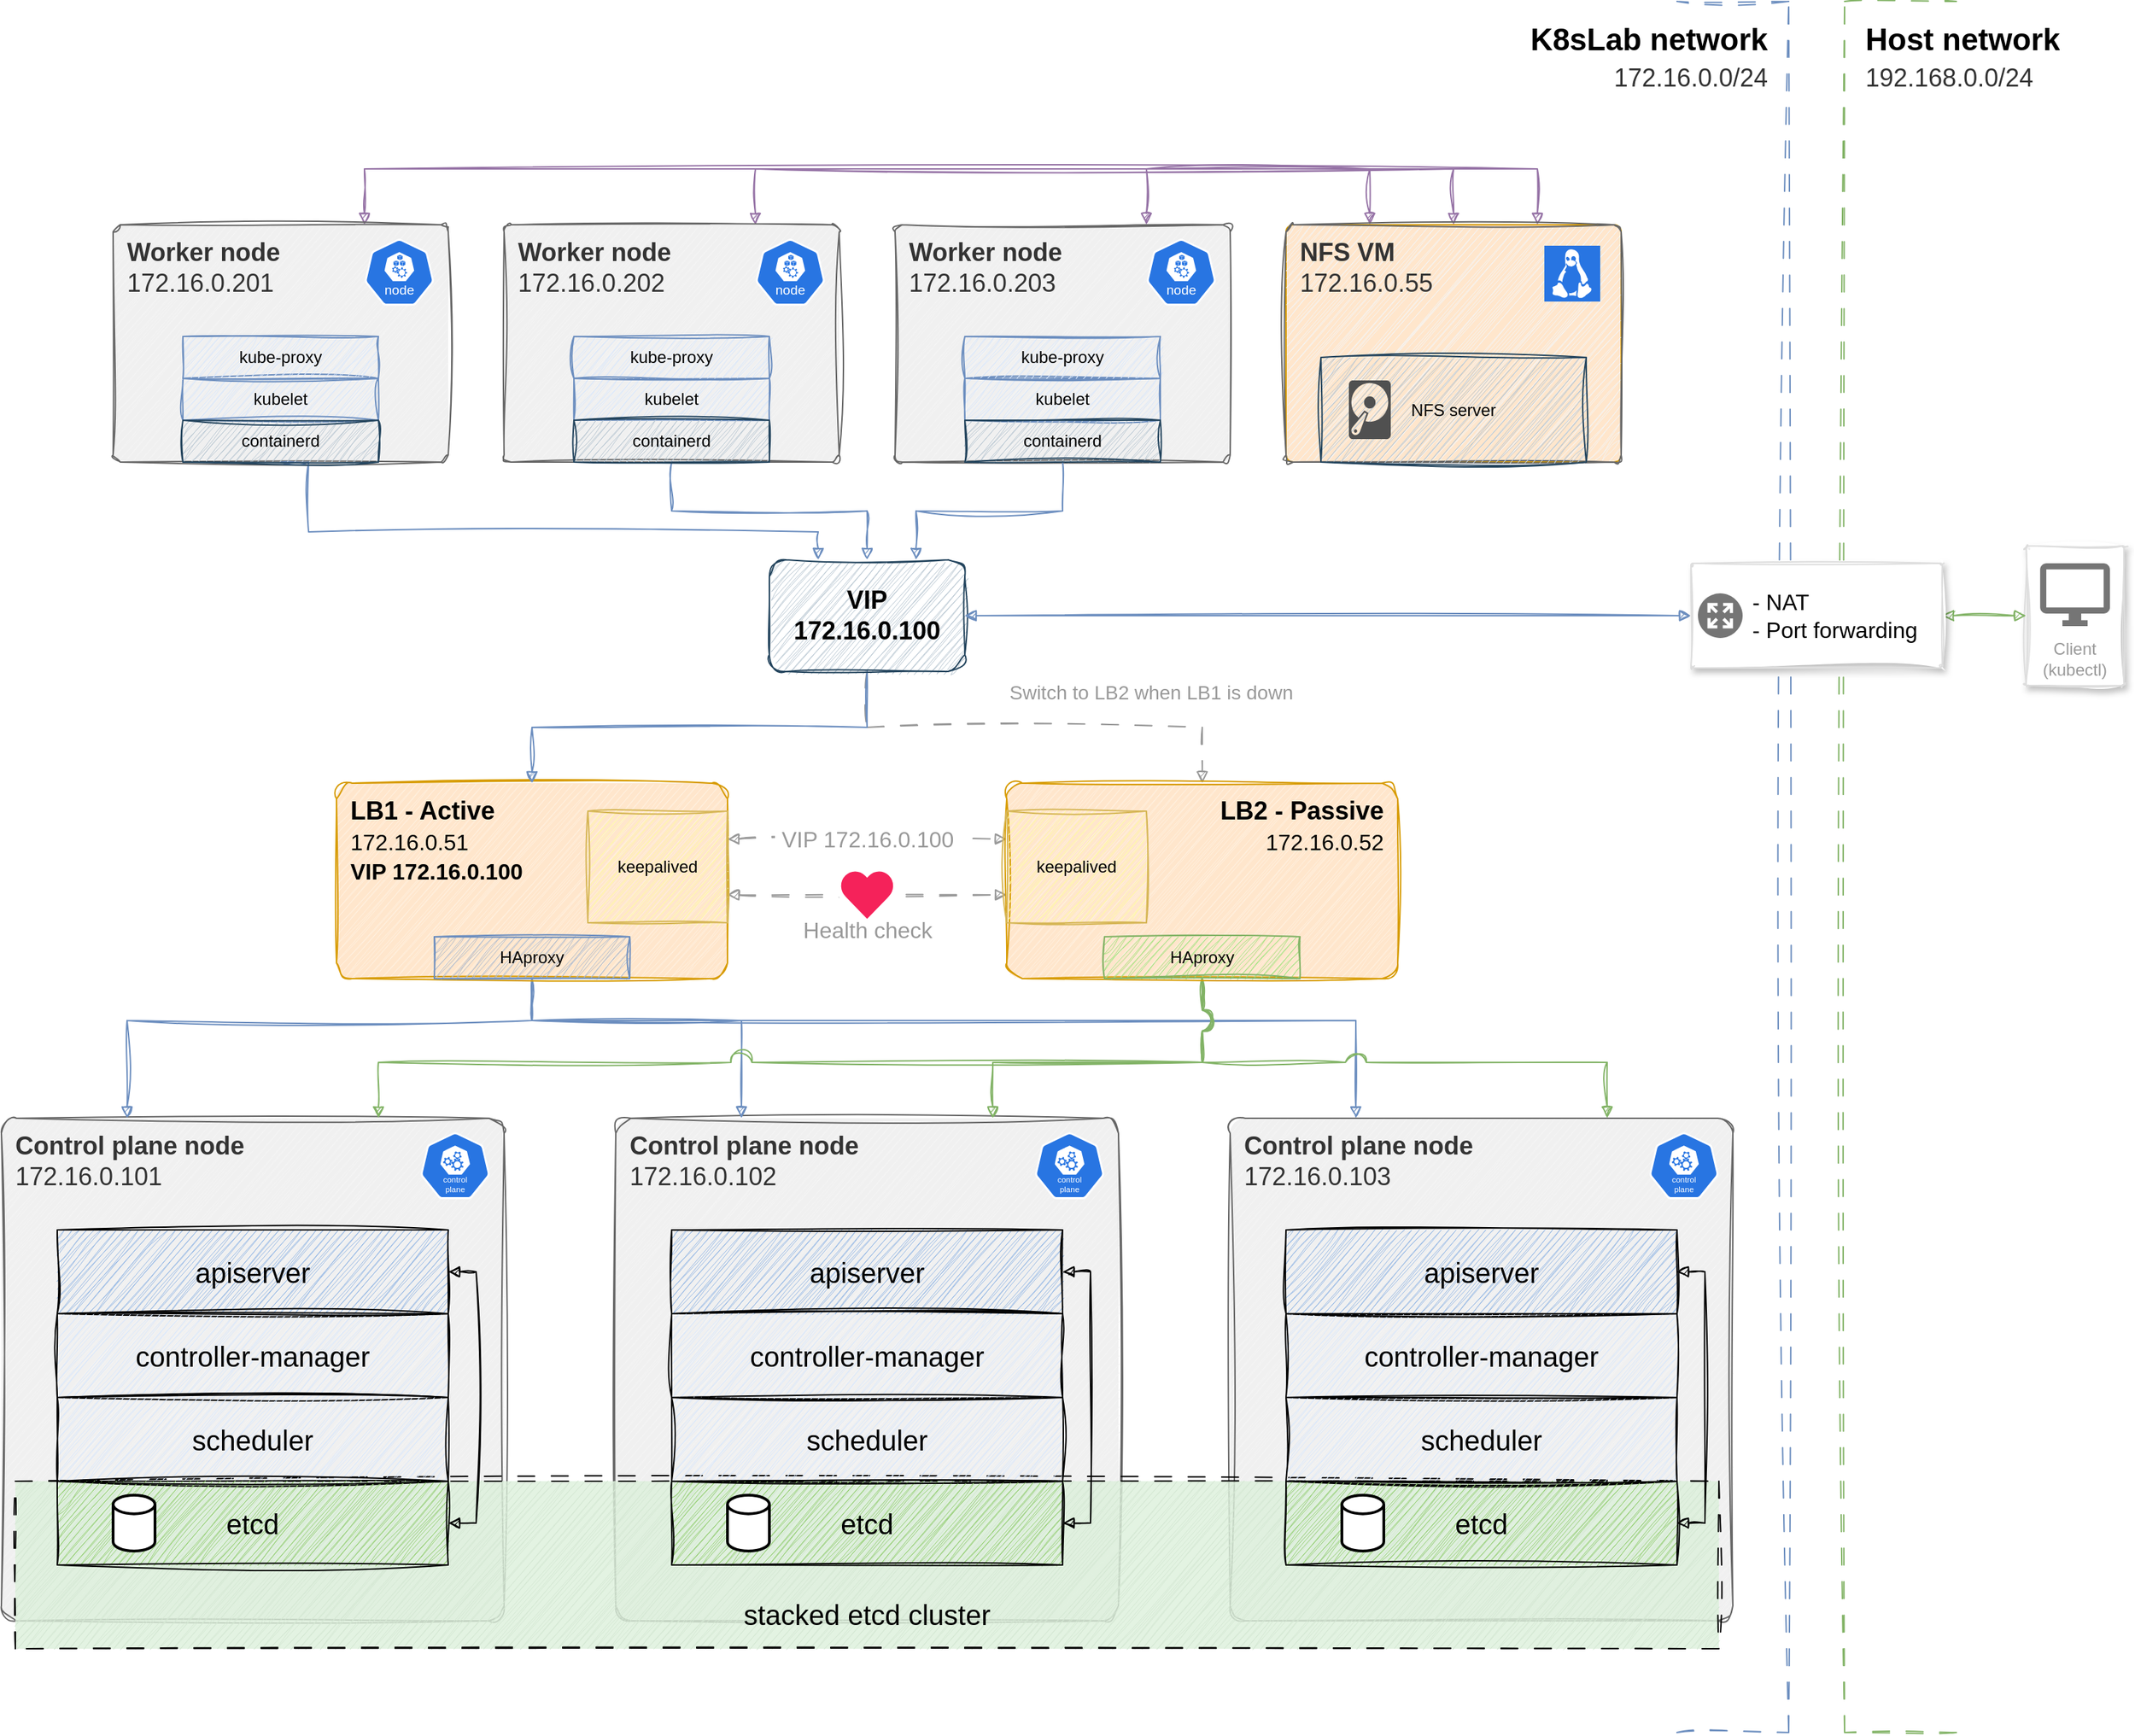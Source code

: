 <mxfile version="23.0.2" type="device">
  <diagram name="Page-1" id="zR7LsNewzfryzFqCTl4k">
    <mxGraphModel dx="3191" dy="2942" grid="1" gridSize="10" guides="1" tooltips="1" connect="1" arrows="1" fold="1" page="1" pageScale="1" pageWidth="850" pageHeight="1100" math="0" shadow="0">
      <root>
        <mxCell id="0" />
        <mxCell id="1" style="locked=1;" parent="0" />
        <mxCell id="vf9TmU0PU9OOiWveSIoE-2" value="" style="rounded=1;whiteSpace=wrap;html=1;fillColor=#F0F0F0;fontColor=#333333;strokeColor=none;align=left;verticalAlign=top;fontStyle=1;fontSize=18;spacingTop=5;spacing=0;spacingLeft=10;arcSize=3;" parent="1" vertex="1">
          <mxGeometry x="160.01" y="-400" width="240" height="170" as="geometry" />
        </mxCell>
        <mxCell id="GzmpIsJMWXtsvFWi_bjF-13" value="" style="rounded=1;whiteSpace=wrap;html=1;fillColor=#F0F0F0;fontColor=#333333;strokeColor=none;align=left;verticalAlign=top;fontStyle=1;fontSize=18;spacingTop=5;spacing=0;spacingLeft=10;arcSize=3;" parent="1" vertex="1">
          <mxGeometry x="520" y="240" width="360" height="360" as="geometry" />
        </mxCell>
        <mxCell id="GzmpIsJMWXtsvFWi_bjF-1" value="" style="rounded=1;whiteSpace=wrap;html=1;fillColor=#F0F0F0;fontColor=#333333;strokeColor=none;align=left;verticalAlign=top;fontStyle=1;fontSize=18;spacingTop=5;spacing=0;spacingLeft=10;arcSize=3;" parent="1" vertex="1">
          <mxGeometry x="80" y="240" width="360" height="360" as="geometry" />
        </mxCell>
        <mxCell id="GzmpIsJMWXtsvFWi_bjF-21" value="" style="rounded=1;whiteSpace=wrap;html=1;fillColor=#F0F0F0;fontColor=#333333;strokeColor=none;align=left;verticalAlign=top;fontStyle=1;fontSize=18;spacingTop=5;spacing=0;spacingLeft=10;arcSize=3;" parent="1" vertex="1">
          <mxGeometry x="960" y="240" width="360" height="360" as="geometry" />
        </mxCell>
        <mxCell id="GzmpIsJMWXtsvFWi_bjF-44" value="&lt;span style=&quot;font-weight: normal;&quot;&gt;&lt;br&gt;&lt;/span&gt;" style="rounded=1;whiteSpace=wrap;html=1;fillColor=#ffe6cc;strokeColor=none;align=left;verticalAlign=top;fontStyle=1;fontSize=18;spacingTop=5;spacing=0;spacingLeft=10;arcSize=8;fillStyle=auto;" parent="1" vertex="1">
          <mxGeometry x="320" width="280" height="140" as="geometry" />
        </mxCell>
        <mxCell id="GzmpIsJMWXtsvFWi_bjF-45" value="" style="rounded=1;whiteSpace=wrap;html=1;fillColor=#ffe6cc;strokeColor=none;align=left;verticalAlign=top;fontStyle=1;fontSize=18;spacingTop=5;spacing=0;spacingLeft=10;arcSize=8;fillStyle=auto;" parent="1" vertex="1">
          <mxGeometry x="800" width="280" height="140" as="geometry" />
        </mxCell>
        <mxCell id="GzmpIsJMWXtsvFWi_bjF-86" value="" style="rounded=1;whiteSpace=wrap;html=1;fillColor=#F0F0F0;fontColor=#333333;strokeColor=none;align=left;verticalAlign=top;fontStyle=1;fontSize=18;spacingTop=5;spacing=0;spacingLeft=10;arcSize=3;" parent="1" vertex="1">
          <mxGeometry x="440.01" y="-400" width="240" height="170" as="geometry" />
        </mxCell>
        <mxCell id="GzmpIsJMWXtsvFWi_bjF-92" value="" style="rounded=1;whiteSpace=wrap;html=1;fillColor=#F0F0F0;fontColor=#333333;strokeColor=none;align=left;verticalAlign=top;fontStyle=1;fontSize=18;spacingTop=5;spacing=0;spacingLeft=10;arcSize=3;" parent="1" vertex="1">
          <mxGeometry x="720.01" y="-400" width="240" height="170" as="geometry" />
        </mxCell>
        <mxCell id="tbV3zWEjSsjO8zC7BkwS-9" value="" style="rounded=1;whiteSpace=wrap;html=1;fillColor=#ffe6cc;strokeColor=#d79b00;align=left;verticalAlign=top;fontStyle=1;fontSize=18;spacingTop=5;spacing=0;spacingLeft=10;arcSize=3;" vertex="1" parent="1">
          <mxGeometry x="1000.01" y="-400" width="240" height="170" as="geometry" />
        </mxCell>
        <mxCell id="vf9TmU0PU9OOiWveSIoE-3" value="sketch" style="" parent="0" />
        <mxCell id="aqufaVc2B7-pRiZ18ils-15" style="edgeStyle=orthogonalEdgeStyle;shape=connector;rounded=0;sketch=1;jiggle=2;curveFitting=1;jumpStyle=arc;jumpSize=10;orthogonalLoop=1;jettySize=auto;html=1;exitX=0.5;exitY=1;exitDx=0;exitDy=0;entryX=0.5;entryY=0;entryDx=0;entryDy=0;labelBackgroundColor=default;strokeColor=#999999;align=center;verticalAlign=middle;fontFamily=Helvetica;fontSize=11;fontColor=default;endArrow=block;endFill=1;dashed=1;dashPattern=12 12;" parent="vf9TmU0PU9OOiWveSIoE-3" source="aqufaVc2B7-pRiZ18ils-12" target="vf9TmU0PU9OOiWveSIoE-31" edge="1">
          <mxGeometry relative="1" as="geometry" />
        </mxCell>
        <mxCell id="vf9TmU0PU9OOiWveSIoE-73" value="Control plane node&lt;br&gt;&lt;span style=&quot;font-weight: normal;&quot;&gt;172.16.0.103&lt;/span&gt;" style="rounded=1;whiteSpace=wrap;html=1;fillColor=#f5f5f5;fontColor=#333333;strokeColor=#666666;align=left;verticalAlign=top;fontStyle=1;fontSize=18;spacingTop=5;spacing=0;spacingLeft=10;arcSize=3;sketch=1;curveFitting=1;jiggle=2;" parent="vf9TmU0PU9OOiWveSIoE-3" vertex="1">
          <mxGeometry x="960" y="240" width="360" height="360" as="geometry" />
        </mxCell>
        <mxCell id="vf9TmU0PU9OOiWveSIoE-72" value="Control plane node&lt;br&gt;&lt;span style=&quot;font-weight: normal;&quot;&gt;172.16.0.101&lt;/span&gt;" style="rounded=1;whiteSpace=wrap;html=1;fillColor=#f5f5f5;fontColor=#333333;strokeColor=#666666;align=left;verticalAlign=top;fontStyle=1;fontSize=18;spacingTop=5;spacing=0;spacingLeft=10;arcSize=3;sketch=1;curveFitting=1;jiggle=2;" parent="vf9TmU0PU9OOiWveSIoE-3" vertex="1">
          <mxGeometry x="80" y="240" width="360" height="360" as="geometry" />
        </mxCell>
        <mxCell id="vf9TmU0PU9OOiWveSIoE-71" value="Control plane node&lt;br&gt;&lt;span style=&quot;font-weight: normal;&quot;&gt;172.16.0.102&lt;/span&gt;" style="rounded=1;whiteSpace=wrap;html=1;fillColor=#f5f5f5;fontColor=#333333;strokeColor=#666666;align=left;verticalAlign=top;fontStyle=1;fontSize=18;spacingTop=5;spacing=0;spacingLeft=10;arcSize=3;sketch=1;curveFitting=1;jiggle=2;" parent="vf9TmU0PU9OOiWveSIoE-3" vertex="1">
          <mxGeometry x="520" y="240" width="360" height="360" as="geometry" />
        </mxCell>
        <mxCell id="vf9TmU0PU9OOiWveSIoE-74" value="" style="rounded=0;whiteSpace=wrap;html=1;fillColor=#DCF0DB;strokeColor=none;dashed=1;verticalAlign=bottom;fontSize=20;spacingBottom=10;perimeterSpacing=2;dashPattern=12 12;glass=0;opacity=80;" parent="vf9TmU0PU9OOiWveSIoE-3" vertex="1">
          <mxGeometry x="90" y="500" width="1220" height="120" as="geometry" />
        </mxCell>
        <mxCell id="vf9TmU0PU9OOiWveSIoE-9" value="stacked etcd cluster" style="rounded=0;whiteSpace=wrap;html=1;fillColor=#d5e8d4;strokeColor=default;dashed=1;verticalAlign=bottom;fontSize=20;spacingBottom=10;perimeterSpacing=2;dashPattern=12 12;glass=0;sketch=1;curveFitting=1;jiggle=2;" parent="vf9TmU0PU9OOiWveSIoE-3" vertex="1">
          <mxGeometry x="90" y="500" width="1220" height="120" as="geometry" />
        </mxCell>
        <mxCell id="tbV3zWEjSsjO8zC7BkwS-12" style="edgeStyle=orthogonalEdgeStyle;shape=connector;rounded=0;sketch=1;jiggle=2;curveFitting=1;jumpStyle=arc;jumpSize=10;orthogonalLoop=1;jettySize=auto;html=1;exitX=0.75;exitY=0;exitDx=0;exitDy=0;entryX=0.75;entryY=0;entryDx=0;entryDy=0;labelBackgroundColor=default;strokeColor=#9673a6;align=center;verticalAlign=middle;fontFamily=Helvetica;fontSize=11;fontColor=default;endArrow=block;endFill=1;startArrow=block;startFill=1;fillColor=#e1d5e7;" edge="1" parent="vf9TmU0PU9OOiWveSIoE-3" source="vf9TmU0PU9OOiWveSIoE-45" target="tbV3zWEjSsjO8zC7BkwS-1">
          <mxGeometry relative="1" as="geometry">
            <Array as="points">
              <mxPoint x="340" y="-440" />
              <mxPoint x="1180" y="-440" />
            </Array>
          </mxGeometry>
        </mxCell>
        <mxCell id="vf9TmU0PU9OOiWveSIoE-45" value="Worker node&lt;br&gt;&lt;span style=&quot;font-weight: normal;&quot;&gt;172.16.0.201&lt;/span&gt;" style="rounded=1;whiteSpace=wrap;html=1;fillColor=#f5f5f5;fontColor=#333333;strokeColor=#666666;align=left;verticalAlign=top;fontStyle=1;fontSize=18;spacingTop=5;spacing=0;spacingLeft=10;arcSize=3;sketch=1;curveFitting=1;jiggle=2;" parent="vf9TmU0PU9OOiWveSIoE-3" vertex="1">
          <mxGeometry x="160" y="-400" width="240" height="170" as="geometry" />
        </mxCell>
        <mxCell id="vf9TmU0PU9OOiWveSIoE-10" value="apiserver" style="rounded=0;whiteSpace=wrap;html=1;fillColor=#98BAE6;strokeColor=default;fontSize=20;sketch=1;curveFitting=1;jiggle=2;" parent="vf9TmU0PU9OOiWveSIoE-3" vertex="1">
          <mxGeometry x="120" y="320" width="280" height="60" as="geometry" />
        </mxCell>
        <mxCell id="vf9TmU0PU9OOiWveSIoE-11" value="controller-manager" style="rounded=0;whiteSpace=wrap;html=1;fillColor=#dae8fc;strokeColor=default;fontSize=20;sketch=1;curveFitting=1;jiggle=2;" parent="vf9TmU0PU9OOiWveSIoE-3" vertex="1">
          <mxGeometry x="120" y="380" width="280" height="60" as="geometry" />
        </mxCell>
        <mxCell id="vf9TmU0PU9OOiWveSIoE-12" value="scheduler" style="rounded=0;whiteSpace=wrap;html=1;fillColor=#dae8fc;strokeColor=default;fontSize=20;sketch=1;curveFitting=1;jiggle=2;" parent="vf9TmU0PU9OOiWveSIoE-3" vertex="1">
          <mxGeometry x="120" y="440" width="280" height="60" as="geometry" />
        </mxCell>
        <mxCell id="vf9TmU0PU9OOiWveSIoE-13" style="edgeStyle=orthogonalEdgeStyle;rounded=0;orthogonalLoop=1;jettySize=auto;html=1;exitX=1;exitY=0.5;exitDx=0;exitDy=0;entryX=1;entryY=0.5;entryDx=0;entryDy=0;startArrow=block;startFill=1;sketch=1;curveFitting=1;jiggle=2;endArrow=block;endFill=1;" parent="vf9TmU0PU9OOiWveSIoE-3" source="vf9TmU0PU9OOiWveSIoE-60" target="vf9TmU0PU9OOiWveSIoE-10" edge="1">
          <mxGeometry relative="1" as="geometry" />
        </mxCell>
        <mxCell id="vf9TmU0PU9OOiWveSIoE-14" value="apiserver" style="rounded=0;whiteSpace=wrap;html=1;fillColor=#98BAE6;strokeColor=default;fontSize=20;sketch=1;curveFitting=1;jiggle=2;" parent="vf9TmU0PU9OOiWveSIoE-3" vertex="1">
          <mxGeometry x="560" y="320" width="280" height="60" as="geometry" />
        </mxCell>
        <mxCell id="vf9TmU0PU9OOiWveSIoE-15" value="controller-manager" style="rounded=0;whiteSpace=wrap;html=1;fillColor=#dae8fc;strokeColor=default;fontSize=20;sketch=1;curveFitting=1;jiggle=2;" parent="vf9TmU0PU9OOiWveSIoE-3" vertex="1">
          <mxGeometry x="560" y="380" width="280" height="60" as="geometry" />
        </mxCell>
        <mxCell id="vf9TmU0PU9OOiWveSIoE-16" value="scheduler" style="rounded=0;whiteSpace=wrap;html=1;fillColor=#dae8fc;strokeColor=default;fontSize=20;sketch=1;curveFitting=1;jiggle=2;" parent="vf9TmU0PU9OOiWveSIoE-3" vertex="1">
          <mxGeometry x="560" y="440" width="280" height="60" as="geometry" />
        </mxCell>
        <mxCell id="vf9TmU0PU9OOiWveSIoE-17" style="edgeStyle=orthogonalEdgeStyle;rounded=0;orthogonalLoop=1;jettySize=auto;html=1;exitX=1;exitY=0.5;exitDx=0;exitDy=0;entryX=1;entryY=0.5;entryDx=0;entryDy=0;startArrow=block;startFill=1;endArrow=block;sketch=1;curveFitting=1;jiggle=2;endFill=1;" parent="vf9TmU0PU9OOiWveSIoE-3" source="vf9TmU0PU9OOiWveSIoE-62" target="vf9TmU0PU9OOiWveSIoE-14" edge="1">
          <mxGeometry relative="1" as="geometry" />
        </mxCell>
        <mxCell id="vf9TmU0PU9OOiWveSIoE-18" value="apiserver" style="rounded=0;whiteSpace=wrap;html=1;fillColor=#98BAE6;strokeColor=default;fontSize=20;sketch=1;curveFitting=1;jiggle=2;" parent="vf9TmU0PU9OOiWveSIoE-3" vertex="1">
          <mxGeometry x="1000" y="320" width="280" height="60" as="geometry" />
        </mxCell>
        <mxCell id="vf9TmU0PU9OOiWveSIoE-19" value="controller-manager" style="rounded=0;whiteSpace=wrap;html=1;fillColor=#dae8fc;strokeColor=default;fontSize=20;sketch=1;curveFitting=1;jiggle=2;" parent="vf9TmU0PU9OOiWveSIoE-3" vertex="1">
          <mxGeometry x="1000" y="380" width="280" height="60" as="geometry" />
        </mxCell>
        <mxCell id="vf9TmU0PU9OOiWveSIoE-20" value="scheduler" style="rounded=0;whiteSpace=wrap;html=1;fillColor=#dae8fc;strokeColor=default;fontSize=20;sketch=1;curveFitting=1;jiggle=2;" parent="vf9TmU0PU9OOiWveSIoE-3" vertex="1">
          <mxGeometry x="1000" y="440" width="280" height="60" as="geometry" />
        </mxCell>
        <mxCell id="vf9TmU0PU9OOiWveSIoE-21" style="edgeStyle=orthogonalEdgeStyle;rounded=0;orthogonalLoop=1;jettySize=auto;html=1;exitX=1;exitY=0.5;exitDx=0;exitDy=0;entryX=1;entryY=0.5;entryDx=0;entryDy=0;startArrow=block;startFill=1;endArrow=block;sketch=1;curveFitting=1;jiggle=2;endFill=1;" parent="vf9TmU0PU9OOiWveSIoE-3" source="vf9TmU0PU9OOiWveSIoE-64" target="vf9TmU0PU9OOiWveSIoE-18" edge="1">
          <mxGeometry relative="1" as="geometry" />
        </mxCell>
        <mxCell id="vf9TmU0PU9OOiWveSIoE-22" style="edgeStyle=orthogonalEdgeStyle;rounded=0;orthogonalLoop=1;jettySize=auto;html=1;exitX=1;exitY=0.25;exitDx=0;exitDy=0;entryX=0;entryY=0.25;entryDx=0;entryDy=0;startArrow=block;startFill=1;strokeColor=#999999;sketch=1;curveFitting=1;jiggle=2;elbow=vertical;curved=1;dashed=1;dashPattern=12 12;endArrow=block;endFill=1;fillColor=#f5f5f5;" parent="vf9TmU0PU9OOiWveSIoE-3" source="vf9TmU0PU9OOiWveSIoE-32" target="aqufaVc2B7-pRiZ18ils-20" edge="1">
          <mxGeometry relative="1" as="geometry" />
        </mxCell>
        <mxCell id="vf9TmU0PU9OOiWveSIoE-23" value="&amp;nbsp;VIP 172.16.0.100&amp;nbsp;" style="edgeLabel;html=1;align=center;verticalAlign=middle;resizable=0;points=[];spacing=5;spacingTop=5;spacingLeft=5;spacingBottom=5;spacingRight=5;fontSize=16;fontColor=#999999;" parent="vf9TmU0PU9OOiWveSIoE-22" vertex="1" connectable="0">
          <mxGeometry relative="1" as="geometry">
            <mxPoint as="offset" />
          </mxGeometry>
        </mxCell>
        <mxCell id="vf9TmU0PU9OOiWveSIoE-24" style="edgeStyle=orthogonalEdgeStyle;rounded=0;orthogonalLoop=1;jettySize=auto;html=1;exitX=0.5;exitY=1;exitDx=0;exitDy=0;entryX=0.25;entryY=0;entryDx=0;entryDy=0;jumpStyle=arc;fillColor=#dae8fc;strokeColor=#6C8EBF;strokeWidth=1;sketch=1;curveFitting=1;jiggle=2;jumpSize=10;endArrow=block;endFill=1;" parent="vf9TmU0PU9OOiWveSIoE-3" source="vf9TmU0PU9OOiWveSIoE-27" edge="1">
          <mxGeometry relative="1" as="geometry">
            <Array as="points">
              <mxPoint x="460" y="170" />
              <mxPoint x="170" y="170" />
            </Array>
            <mxPoint x="170" y="240" as="targetPoint" />
          </mxGeometry>
        </mxCell>
        <mxCell id="vf9TmU0PU9OOiWveSIoE-25" style="edgeStyle=orthogonalEdgeStyle;rounded=0;orthogonalLoop=1;jettySize=auto;html=1;exitX=0.5;exitY=1;exitDx=0;exitDy=0;entryX=0.25;entryY=0;entryDx=0;entryDy=0;jumpStyle=arc;fillColor=#dae8fc;strokeColor=#6C8EBF;strokeWidth=1;sketch=1;curveFitting=1;jiggle=2;jumpSize=15;endArrow=block;endFill=1;" parent="vf9TmU0PU9OOiWveSIoE-3" source="vf9TmU0PU9OOiWveSIoE-27" edge="1">
          <mxGeometry relative="1" as="geometry">
            <Array as="points">
              <mxPoint x="460" y="170" />
              <mxPoint x="610" y="170" />
            </Array>
            <mxPoint x="610" y="240" as="targetPoint" />
          </mxGeometry>
        </mxCell>
        <mxCell id="vf9TmU0PU9OOiWveSIoE-26" style="edgeStyle=orthogonalEdgeStyle;rounded=0;orthogonalLoop=1;jettySize=auto;html=1;exitX=0.5;exitY=1;exitDx=0;exitDy=0;entryX=0.25;entryY=0;entryDx=0;entryDy=0;jumpStyle=arc;fillColor=#dae8fc;strokeColor=#6C8EBF;strokeWidth=1;sketch=1;curveFitting=1;jiggle=2;jumpSize=10;endArrow=block;endFill=1;" parent="vf9TmU0PU9OOiWveSIoE-3" source="vf9TmU0PU9OOiWveSIoE-27" edge="1">
          <mxGeometry relative="1" as="geometry">
            <Array as="points">
              <mxPoint x="460" y="170" />
              <mxPoint x="1050" y="170" />
            </Array>
            <mxPoint x="1050" y="240" as="targetPoint" />
          </mxGeometry>
        </mxCell>
        <mxCell id="aqufaVc2B7-pRiZ18ils-1" style="edgeStyle=orthogonalEdgeStyle;rounded=0;orthogonalLoop=1;jettySize=auto;html=1;exitX=1;exitY=0.75;exitDx=0;exitDy=0;entryX=0;entryY=0.75;entryDx=0;entryDy=0;sketch=1;curveFitting=1;jiggle=2;startArrow=block;startFill=1;endArrow=block;endFill=1;dashed=1;dashPattern=12 12;fillColor=#f5f5f5;strokeColor=#999999;curved=1;" parent="vf9TmU0PU9OOiWveSIoE-3" source="vf9TmU0PU9OOiWveSIoE-32" target="aqufaVc2B7-pRiZ18ils-20" edge="1">
          <mxGeometry relative="1" as="geometry" />
        </mxCell>
        <mxCell id="aqufaVc2B7-pRiZ18ils-3" value="&amp;nbsp;Health check&amp;nbsp;" style="edgeLabel;html=1;align=center;verticalAlign=middle;resizable=0;points=[];fontSize=16;fontColor=#999999;spacing=5;spacingTop=5;spacingLeft=5;spacingBottom=5;spacingRight=5;" parent="aqufaVc2B7-pRiZ18ils-1" vertex="1" connectable="0">
          <mxGeometry relative="1" as="geometry">
            <mxPoint y="25" as="offset" />
          </mxGeometry>
        </mxCell>
        <mxCell id="vf9TmU0PU9OOiWveSIoE-27" value="LB1 - Active&lt;br&gt;&lt;span style=&quot;font-size: 16px;&quot;&gt;&lt;span style=&quot;font-weight: normal;&quot;&gt;172.16.0.51&lt;/span&gt;&lt;br&gt;VIP 172.16.0.100&lt;br&gt;&lt;/span&gt;" style="rounded=1;whiteSpace=wrap;html=1;fillColor=#FFF1E0;strokeColor=#d79b00;align=left;verticalAlign=top;fontStyle=1;fontSize=18;spacingTop=5;spacing=0;spacingLeft=10;arcSize=8;sketch=1;curveFitting=1;jiggle=2;" parent="vf9TmU0PU9OOiWveSIoE-3" vertex="1">
          <mxGeometry x="320" width="280" height="140" as="geometry" />
        </mxCell>
        <mxCell id="vf9TmU0PU9OOiWveSIoE-28" style="edgeStyle=orthogonalEdgeStyle;rounded=0;orthogonalLoop=1;jettySize=auto;html=1;exitX=0.5;exitY=1;exitDx=0;exitDy=0;entryX=0.75;entryY=0;entryDx=0;entryDy=0;jumpStyle=arc;fillColor=#d5e8d4;strokeColor=#82b366;strokeWidth=1;sketch=1;curveFitting=1;jiggle=2;jumpSize=15;endArrow=block;endFill=1;" parent="vf9TmU0PU9OOiWveSIoE-3" source="vf9TmU0PU9OOiWveSIoE-31" edge="1">
          <mxGeometry relative="1" as="geometry">
            <Array as="points">
              <mxPoint x="940" y="200" />
              <mxPoint x="1230" y="200" />
            </Array>
            <mxPoint x="1230" y="240" as="targetPoint" />
          </mxGeometry>
        </mxCell>
        <mxCell id="vf9TmU0PU9OOiWveSIoE-29" style="edgeStyle=orthogonalEdgeStyle;rounded=0;orthogonalLoop=1;jettySize=auto;html=1;exitX=0.5;exitY=1;exitDx=0;exitDy=0;entryX=0.75;entryY=0;entryDx=0;entryDy=0;jumpStyle=arc;fillColor=#d5e8d4;strokeColor=#82b366;strokeWidth=1;sketch=1;curveFitting=1;jiggle=2;jumpSize=15;endArrow=block;endFill=1;" parent="vf9TmU0PU9OOiWveSIoE-3" source="vf9TmU0PU9OOiWveSIoE-31" edge="1">
          <mxGeometry relative="1" as="geometry">
            <Array as="points">
              <mxPoint x="940" y="200" />
              <mxPoint x="790" y="200" />
            </Array>
            <mxPoint x="790" y="240" as="targetPoint" />
          </mxGeometry>
        </mxCell>
        <mxCell id="vf9TmU0PU9OOiWveSIoE-30" style="edgeStyle=orthogonalEdgeStyle;rounded=0;orthogonalLoop=1;jettySize=auto;html=1;exitX=0.5;exitY=1;exitDx=0;exitDy=0;entryX=0.75;entryY=0;entryDx=0;entryDy=0;jumpStyle=arc;fillColor=#d5e8d4;strokeColor=#82b366;strokeWidth=1;sketch=1;curveFitting=1;jiggle=2;jumpSize=15;endArrow=block;endFill=1;" parent="vf9TmU0PU9OOiWveSIoE-3" source="vf9TmU0PU9OOiWveSIoE-31" edge="1">
          <mxGeometry relative="1" as="geometry">
            <Array as="points">
              <mxPoint x="940" y="200" />
              <mxPoint x="350" y="200" />
            </Array>
            <mxPoint x="350" y="240" as="targetPoint" />
          </mxGeometry>
        </mxCell>
        <mxCell id="vf9TmU0PU9OOiWveSIoE-31" value="LB2 - Passive&lt;br&gt;&lt;span style=&quot;font-weight: normal;&quot;&gt;&lt;font style=&quot;font-size: 16px;&quot;&gt;172.16.0.52&lt;/font&gt;&lt;/span&gt;" style="rounded=1;whiteSpace=wrap;html=1;fillColor=#FFF1E0;strokeColor=#d79b00;align=right;verticalAlign=top;fontStyle=1;fontSize=18;spacingTop=5;spacing=0;spacingLeft=10;arcSize=8;sketch=1;curveFitting=1;jiggle=2;spacingRight=10;" parent="vf9TmU0PU9OOiWveSIoE-3" vertex="1">
          <mxGeometry x="800" width="280" height="140" as="geometry" />
        </mxCell>
        <mxCell id="vf9TmU0PU9OOiWveSIoE-32" value="keepalived" style="rounded=0;whiteSpace=wrap;html=1;fillColor=#FFF9A8;strokeColor=#d6b656;sketch=1;curveFitting=1;jiggle=2;" parent="vf9TmU0PU9OOiWveSIoE-3" vertex="1">
          <mxGeometry x="500" y="20" width="100" height="80" as="geometry" />
        </mxCell>
        <mxCell id="vf9TmU0PU9OOiWveSIoE-34" value="HAproxy" style="rounded=0;whiteSpace=wrap;html=1;fillColor=#B3BECF;strokeColor=#6c8ebf;sketch=1;curveFitting=1;jiggle=2;" parent="vf9TmU0PU9OOiWveSIoE-3" vertex="1">
          <mxGeometry x="390" y="110" width="140" height="30" as="geometry" />
        </mxCell>
        <mxCell id="vf9TmU0PU9OOiWveSIoE-35" value="HAproxy" style="rounded=0;whiteSpace=wrap;html=1;fillColor=#A5E382;strokeColor=#82b366;sketch=1;curveFitting=1;jiggle=2;" parent="vf9TmU0PU9OOiWveSIoE-3" vertex="1">
          <mxGeometry x="870" y="110" width="140" height="30" as="geometry" />
        </mxCell>
        <mxCell id="vf9TmU0PU9OOiWveSIoE-39" value="" style="aspect=fixed;sketch=0;html=1;dashed=0;whitespace=wrap;fillColor=#2875E2;strokeColor=#ffffff;points=[[0.005,0.63,0],[0.1,0.2,0],[0.9,0.2,0],[0.5,0,0],[0.995,0.63,0],[0.72,0.99,0],[0.5,1,0],[0.28,0.99,0]];shape=mxgraph.kubernetes.icon2;kubernetesLabel=1;prIcon=control_plane" parent="vf9TmU0PU9OOiWveSIoE-3" vertex="1">
          <mxGeometry x="380" y="250" width="50" height="48" as="geometry" />
        </mxCell>
        <mxCell id="vf9TmU0PU9OOiWveSIoE-40" value="" style="aspect=fixed;sketch=0;html=1;dashed=0;whitespace=wrap;fillColor=#2875E2;strokeColor=#ffffff;points=[[0.005,0.63,0],[0.1,0.2,0],[0.9,0.2,0],[0.5,0,0],[0.995,0.63,0],[0.72,0.99,0],[0.5,1,0],[0.28,0.99,0]];shape=mxgraph.kubernetes.icon2;kubernetesLabel=1;prIcon=control_plane" parent="vf9TmU0PU9OOiWveSIoE-3" vertex="1">
          <mxGeometry x="820" y="250" width="50" height="48" as="geometry" />
        </mxCell>
        <mxCell id="vf9TmU0PU9OOiWveSIoE-41" value="" style="aspect=fixed;sketch=0;html=1;dashed=0;whitespace=wrap;fillColor=#2875E2;strokeColor=#ffffff;points=[[0.005,0.63,0],[0.1,0.2,0],[0.9,0.2,0],[0.5,0,0],[0.995,0.63,0],[0.72,0.99,0],[0.5,1,0],[0.28,0.99,0]];shape=mxgraph.kubernetes.icon2;kubernetesLabel=1;prIcon=control_plane" parent="vf9TmU0PU9OOiWveSIoE-3" vertex="1">
          <mxGeometry x="1260" y="250" width="50" height="48" as="geometry" />
        </mxCell>
        <mxCell id="vf9TmU0PU9OOiWveSIoE-43" value="Client (kubectl)" style="strokeColor=#dddddd;shadow=1;strokeWidth=1;rounded=1;absoluteArcSize=1;arcSize=2;labelPosition=center;verticalLabelPosition=middle;align=center;verticalAlign=bottom;spacingLeft=0;fontColor=#999999;fontSize=12;whiteSpace=wrap;spacingBottom=2;html=1;sketch=1;curveFitting=1;jiggle=2;" parent="vf9TmU0PU9OOiWveSIoE-3" vertex="1">
          <mxGeometry x="1530.08" y="-170" width="70" height="100" as="geometry" />
        </mxCell>
        <mxCell id="vf9TmU0PU9OOiWveSIoE-44" value="" style="dashed=0;connectable=0;html=1;fillColor=#757575;strokeColor=none;shape=mxgraph.gcp2.desktop;part=1;fillStyle=auto;" parent="vf9TmU0PU9OOiWveSIoE-43" vertex="1">
          <mxGeometry x="0.5" width="50" height="45" relative="1" as="geometry">
            <mxPoint x="-25" y="12.5" as="offset" />
          </mxGeometry>
        </mxCell>
        <mxCell id="vf9TmU0PU9OOiWveSIoE-46" value="" style="aspect=fixed;sketch=0;html=1;dashed=0;whitespace=wrap;fillColor=#2875E2;strokeColor=#ffffff;points=[[0.005,0.63,0],[0.1,0.2,0],[0.9,0.2,0],[0.5,0,0],[0.995,0.63,0],[0.72,0.99,0],[0.5,1,0],[0.28,0.99,0]];shape=mxgraph.kubernetes.icon2;kubernetesLabel=1;prIcon=node" parent="vf9TmU0PU9OOiWveSIoE-3" vertex="1">
          <mxGeometry x="340" y="-390" width="50" height="48" as="geometry" />
        </mxCell>
        <mxCell id="vf9TmU0PU9OOiWveSIoE-47" value="kubelet" style="rounded=0;whiteSpace=wrap;html=1;fillColor=#dae8fc;strokeColor=#6c8ebf;sketch=1;curveFitting=1;jiggle=2;" parent="vf9TmU0PU9OOiWveSIoE-3" vertex="1">
          <mxGeometry x="210" y="-290" width="140" height="30" as="geometry" />
        </mxCell>
        <mxCell id="vf9TmU0PU9OOiWveSIoE-48" value="kube-proxy" style="rounded=0;whiteSpace=wrap;html=1;fillColor=#dae8fc;strokeColor=#6c8ebf;sketch=1;curveFitting=1;jiggle=2;" parent="vf9TmU0PU9OOiWveSIoE-3" vertex="1">
          <mxGeometry x="210" y="-320" width="140" height="30" as="geometry" />
        </mxCell>
        <mxCell id="aqufaVc2B7-pRiZ18ils-16" style="edgeStyle=orthogonalEdgeStyle;shape=connector;rounded=0;sketch=1;jiggle=2;curveFitting=1;jumpStyle=arc;jumpSize=10;orthogonalLoop=1;jettySize=auto;html=1;exitX=0.5;exitY=1;exitDx=0;exitDy=0;entryX=0.25;entryY=0;entryDx=0;entryDy=0;labelBackgroundColor=default;strokeColor=#6C8EBF;align=center;verticalAlign=middle;fontFamily=Helvetica;fontSize=11;fontColor=default;endArrow=block;endFill=1;" parent="vf9TmU0PU9OOiWveSIoE-3" source="vf9TmU0PU9OOiWveSIoE-49" target="aqufaVc2B7-pRiZ18ils-12" edge="1">
          <mxGeometry relative="1" as="geometry">
            <Array as="points">
              <mxPoint x="300" y="-180" />
              <mxPoint x="665" y="-180" />
            </Array>
          </mxGeometry>
        </mxCell>
        <mxCell id="vf9TmU0PU9OOiWveSIoE-49" value="containerd" style="rounded=0;whiteSpace=wrap;html=1;fillColor=#bac8d3;strokeColor=#23445d;sketch=1;curveFitting=1;jiggle=2;shadow=0;" parent="vf9TmU0PU9OOiWveSIoE-3" vertex="1">
          <mxGeometry x="210" y="-260" width="140" height="30" as="geometry" />
        </mxCell>
        <mxCell id="tbV3zWEjSsjO8zC7BkwS-11" style="edgeStyle=orthogonalEdgeStyle;shape=connector;rounded=0;sketch=1;jiggle=2;curveFitting=1;jumpStyle=arc;jumpSize=10;orthogonalLoop=1;jettySize=auto;html=1;exitX=0.75;exitY=0;exitDx=0;exitDy=0;entryX=0.5;entryY=0;entryDx=0;entryDy=0;labelBackgroundColor=default;strokeColor=#9673a6;align=center;verticalAlign=middle;fontFamily=Helvetica;fontSize=11;fontColor=default;endArrow=block;endFill=1;startArrow=block;startFill=1;fillColor=#e1d5e7;" edge="1" parent="vf9TmU0PU9OOiWveSIoE-3" source="vf9TmU0PU9OOiWveSIoE-50" target="tbV3zWEjSsjO8zC7BkwS-1">
          <mxGeometry relative="1" as="geometry">
            <Array as="points">
              <mxPoint x="620" y="-440" />
              <mxPoint x="1120" y="-440" />
            </Array>
          </mxGeometry>
        </mxCell>
        <mxCell id="vf9TmU0PU9OOiWveSIoE-50" value="Worker node&lt;br&gt;&lt;span style=&quot;font-weight: normal;&quot;&gt;172.16.0.202&lt;/span&gt;" style="rounded=1;whiteSpace=wrap;html=1;fillColor=#f5f5f5;fontColor=#333333;strokeColor=#666666;align=left;verticalAlign=top;fontStyle=1;fontSize=18;spacingTop=5;spacing=0;spacingLeft=10;arcSize=3;sketch=1;curveFitting=1;jiggle=2;" parent="vf9TmU0PU9OOiWveSIoE-3" vertex="1">
          <mxGeometry x="440" y="-400" width="240" height="170" as="geometry" />
        </mxCell>
        <mxCell id="vf9TmU0PU9OOiWveSIoE-51" value="" style="aspect=fixed;sketch=0;html=1;dashed=0;whitespace=wrap;fillColor=#2875E2;strokeColor=#ffffff;points=[[0.005,0.63,0],[0.1,0.2,0],[0.9,0.2,0],[0.5,0,0],[0.995,0.63,0],[0.72,0.99,0],[0.5,1,0],[0.28,0.99,0]];shape=mxgraph.kubernetes.icon2;kubernetesLabel=1;prIcon=node" parent="vf9TmU0PU9OOiWveSIoE-3" vertex="1">
          <mxGeometry x="620" y="-390" width="50" height="48" as="geometry" />
        </mxCell>
        <mxCell id="vf9TmU0PU9OOiWveSIoE-52" value="kubelet" style="rounded=0;whiteSpace=wrap;html=1;fillColor=#dae8fc;strokeColor=#6c8ebf;sketch=1;curveFitting=1;jiggle=2;" parent="vf9TmU0PU9OOiWveSIoE-3" vertex="1">
          <mxGeometry x="490" y="-290" width="140" height="30" as="geometry" />
        </mxCell>
        <mxCell id="vf9TmU0PU9OOiWveSIoE-53" value="kube-proxy" style="rounded=0;whiteSpace=wrap;html=1;fillColor=#dae8fc;strokeColor=#6c8ebf;sketch=1;curveFitting=1;jiggle=2;" parent="vf9TmU0PU9OOiWveSIoE-3" vertex="1">
          <mxGeometry x="490" y="-320" width="140" height="30" as="geometry" />
        </mxCell>
        <mxCell id="aqufaVc2B7-pRiZ18ils-17" style="edgeStyle=orthogonalEdgeStyle;shape=connector;rounded=0;sketch=1;jiggle=2;curveFitting=1;jumpStyle=arc;jumpSize=10;orthogonalLoop=1;jettySize=auto;html=1;exitX=0.5;exitY=1;exitDx=0;exitDy=0;entryX=0.5;entryY=0;entryDx=0;entryDy=0;labelBackgroundColor=default;strokeColor=#6C8EBF;align=center;verticalAlign=middle;fontFamily=Helvetica;fontSize=11;fontColor=default;endArrow=block;endFill=1;" parent="vf9TmU0PU9OOiWveSIoE-3" source="vf9TmU0PU9OOiWveSIoE-54" target="aqufaVc2B7-pRiZ18ils-12" edge="1">
          <mxGeometry relative="1" as="geometry" />
        </mxCell>
        <mxCell id="vf9TmU0PU9OOiWveSIoE-54" value="containerd" style="rounded=0;whiteSpace=wrap;html=1;fillColor=#bac8d3;strokeColor=#23445d;sketch=1;curveFitting=1;jiggle=2;" parent="vf9TmU0PU9OOiWveSIoE-3" vertex="1">
          <mxGeometry x="490" y="-260" width="140" height="30" as="geometry" />
        </mxCell>
        <mxCell id="tbV3zWEjSsjO8zC7BkwS-10" style="edgeStyle=orthogonalEdgeStyle;shape=connector;rounded=0;sketch=1;jiggle=2;curveFitting=1;jumpStyle=arc;jumpSize=10;orthogonalLoop=1;jettySize=auto;html=1;exitX=0.75;exitY=0;exitDx=0;exitDy=0;entryX=0.25;entryY=0;entryDx=0;entryDy=0;labelBackgroundColor=default;strokeColor=#9673a6;align=center;verticalAlign=middle;fontFamily=Helvetica;fontSize=11;fontColor=default;endArrow=block;endFill=1;startArrow=block;startFill=1;fillColor=#e1d5e7;" edge="1" parent="vf9TmU0PU9OOiWveSIoE-3" source="vf9TmU0PU9OOiWveSIoE-55" target="tbV3zWEjSsjO8zC7BkwS-1">
          <mxGeometry relative="1" as="geometry">
            <Array as="points">
              <mxPoint x="900" y="-440" />
              <mxPoint x="1060" y="-440" />
            </Array>
          </mxGeometry>
        </mxCell>
        <mxCell id="vf9TmU0PU9OOiWveSIoE-55" value="Worker node&lt;br&gt;&lt;span style=&quot;font-weight: normal;&quot;&gt;172.16.0.203&lt;/span&gt;" style="rounded=1;whiteSpace=wrap;html=1;fillColor=#f5f5f5;fontColor=#333333;strokeColor=#666666;align=left;verticalAlign=top;fontStyle=1;fontSize=18;spacingTop=5;spacing=0;spacingLeft=10;arcSize=3;sketch=1;curveFitting=1;jiggle=2;" parent="vf9TmU0PU9OOiWveSIoE-3" vertex="1">
          <mxGeometry x="720" y="-400" width="240" height="170" as="geometry" />
        </mxCell>
        <mxCell id="vf9TmU0PU9OOiWveSIoE-56" value="" style="aspect=fixed;sketch=0;html=1;dashed=0;whitespace=wrap;fillColor=#2875E2;strokeColor=#ffffff;points=[[0.005,0.63,0],[0.1,0.2,0],[0.9,0.2,0],[0.5,0,0],[0.995,0.63,0],[0.72,0.99,0],[0.5,1,0],[0.28,0.99,0]];shape=mxgraph.kubernetes.icon2;kubernetesLabel=1;prIcon=node" parent="vf9TmU0PU9OOiWveSIoE-3" vertex="1">
          <mxGeometry x="900" y="-390" width="50" height="48" as="geometry" />
        </mxCell>
        <mxCell id="vf9TmU0PU9OOiWveSIoE-57" value="kubelet" style="rounded=0;whiteSpace=wrap;html=1;fillColor=#dae8fc;strokeColor=#6c8ebf;sketch=1;curveFitting=1;jiggle=2;" parent="vf9TmU0PU9OOiWveSIoE-3" vertex="1">
          <mxGeometry x="770" y="-290" width="140" height="30" as="geometry" />
        </mxCell>
        <mxCell id="vf9TmU0PU9OOiWveSIoE-58" value="kube-proxy" style="rounded=0;whiteSpace=wrap;html=1;fillColor=#dae8fc;strokeColor=#6c8ebf;sketch=1;curveFitting=1;jiggle=2;" parent="vf9TmU0PU9OOiWveSIoE-3" vertex="1">
          <mxGeometry x="770" y="-320" width="140" height="30" as="geometry" />
        </mxCell>
        <mxCell id="aqufaVc2B7-pRiZ18ils-18" style="edgeStyle=orthogonalEdgeStyle;shape=connector;rounded=0;sketch=1;jiggle=2;curveFitting=1;jumpStyle=arc;jumpSize=10;orthogonalLoop=1;jettySize=auto;html=1;exitX=0.5;exitY=1;exitDx=0;exitDy=0;entryX=0.75;entryY=0;entryDx=0;entryDy=0;labelBackgroundColor=default;strokeColor=#6C8EBF;align=center;verticalAlign=middle;fontFamily=Helvetica;fontSize=11;fontColor=default;endArrow=block;endFill=1;" parent="vf9TmU0PU9OOiWveSIoE-3" source="vf9TmU0PU9OOiWveSIoE-59" target="aqufaVc2B7-pRiZ18ils-12" edge="1">
          <mxGeometry relative="1" as="geometry" />
        </mxCell>
        <mxCell id="vf9TmU0PU9OOiWveSIoE-59" value="containerd" style="rounded=0;whiteSpace=wrap;html=1;fillColor=#bac8d3;strokeColor=#23445d;sketch=1;curveFitting=1;jiggle=2;" parent="vf9TmU0PU9OOiWveSIoE-3" vertex="1">
          <mxGeometry x="770" y="-260" width="140" height="30" as="geometry" />
        </mxCell>
        <mxCell id="vf9TmU0PU9OOiWveSIoE-60" value="etcd" style="rounded=0;whiteSpace=wrap;html=1;fillColor=#97D077;strokeColor=default;fontSize=20;sketch=1;curveFitting=1;jiggle=2;" parent="vf9TmU0PU9OOiWveSIoE-3" vertex="1">
          <mxGeometry x="120" y="500" width="280" height="60" as="geometry" />
        </mxCell>
        <mxCell id="vf9TmU0PU9OOiWveSIoE-61" value="" style="strokeWidth=2;html=1;shape=mxgraph.flowchart.database;whiteSpace=wrap;" parent="vf9TmU0PU9OOiWveSIoE-3" vertex="1">
          <mxGeometry x="160" y="510" width="30" height="40" as="geometry" />
        </mxCell>
        <mxCell id="vf9TmU0PU9OOiWveSIoE-62" value="etcd" style="rounded=0;whiteSpace=wrap;html=1;fillColor=#97d077;strokeColor=default;fontSize=20;sketch=1;curveFitting=1;jiggle=2;" parent="vf9TmU0PU9OOiWveSIoE-3" vertex="1">
          <mxGeometry x="560" y="500" width="280" height="60" as="geometry" />
        </mxCell>
        <mxCell id="vf9TmU0PU9OOiWveSIoE-63" value="" style="strokeWidth=2;html=1;shape=mxgraph.flowchart.database;whiteSpace=wrap;" parent="vf9TmU0PU9OOiWveSIoE-3" vertex="1">
          <mxGeometry x="600" y="510" width="30" height="40" as="geometry" />
        </mxCell>
        <mxCell id="vf9TmU0PU9OOiWveSIoE-64" value="etcd" style="rounded=0;whiteSpace=wrap;html=1;fillColor=#97D077;strokeColor=default;fontSize=20;sketch=1;curveFitting=1;jiggle=2;" parent="vf9TmU0PU9OOiWveSIoE-3" vertex="1">
          <mxGeometry x="1000" y="500" width="280" height="60" as="geometry" />
        </mxCell>
        <mxCell id="vf9TmU0PU9OOiWveSIoE-65" value="" style="strokeWidth=2;html=1;shape=mxgraph.flowchart.database;whiteSpace=wrap;" parent="vf9TmU0PU9OOiWveSIoE-3" vertex="1">
          <mxGeometry x="1040" y="510" width="30" height="40" as="geometry" />
        </mxCell>
        <mxCell id="niVe1LXyHE5a3hvr58ms-5" value="Switch to LB2 when LB1 is down" style="text;html=1;strokeColor=none;fillColor=none;align=left;verticalAlign=middle;whiteSpace=wrap;rounded=0;fontSize=14;fontColor=#999999;" parent="vf9TmU0PU9OOiWveSIoE-3" vertex="1">
          <mxGeometry x="800" y="-80" width="230" height="30" as="geometry" />
        </mxCell>
        <mxCell id="aqufaVc2B7-pRiZ18ils-11" value="" style="shape=mxgraph.signs.healthcare.heart_1;html=1;pointerEvents=1;fillColor=#F5225A;strokeColor=#FFFFFF;verticalLabelPosition=bottom;verticalAlign=top;align=center;fontColor=#333333;strokeWidth=4;" parent="vf9TmU0PU9OOiWveSIoE-3" vertex="1">
          <mxGeometry x="678.08" y="60" width="43.83" height="40" as="geometry" />
        </mxCell>
        <mxCell id="aqufaVc2B7-pRiZ18ils-13" style="edgeStyle=orthogonalEdgeStyle;rounded=0;orthogonalLoop=1;jettySize=auto;html=1;exitX=0.5;exitY=1;exitDx=0;exitDy=0;entryX=0.5;entryY=0;entryDx=0;entryDy=0;sketch=1;curveFitting=1;jiggle=2;endArrow=block;endFill=1;jumpStyle=arc;jumpSize=10;strokeColor=#6C8EBF;" parent="vf9TmU0PU9OOiWveSIoE-3" source="aqufaVc2B7-pRiZ18ils-12" target="vf9TmU0PU9OOiWveSIoE-27" edge="1">
          <mxGeometry relative="1" as="geometry" />
        </mxCell>
        <mxCell id="aqufaVc2B7-pRiZ18ils-12" value="VIP 172.16.0.100" style="rounded=1;whiteSpace=wrap;html=1;fillColor=#bac8d3;strokeColor=#23445d;sketch=1;curveFitting=1;jiggle=2;shadow=0;fontStyle=1;fontSize=18;" parent="vf9TmU0PU9OOiWveSIoE-3" vertex="1">
          <mxGeometry x="629.99" y="-160" width="140" height="80" as="geometry" />
        </mxCell>
        <mxCell id="aqufaVc2B7-pRiZ18ils-20" value="keepalived" style="rounded=0;whiteSpace=wrap;html=1;fillColor=#FFF9A8;strokeColor=#d6b656;sketch=1;curveFitting=1;jiggle=2;" parent="vf9TmU0PU9OOiWveSIoE-3" vertex="1">
          <mxGeometry x="800" y="20" width="100" height="80" as="geometry" />
        </mxCell>
        <mxCell id="tbV3zWEjSsjO8zC7BkwS-1" value="NFS VM&lt;br&gt;&lt;span style=&quot;font-weight: normal;&quot;&gt;172.16.0.55&lt;/span&gt;" style="rounded=1;whiteSpace=wrap;html=1;fillColor=#f5f5f5;fontColor=#333333;strokeColor=#666666;align=left;verticalAlign=top;fontStyle=1;fontSize=18;spacingTop=5;spacing=0;spacingLeft=10;arcSize=3;sketch=1;curveFitting=1;jiggle=2;" vertex="1" parent="vf9TmU0PU9OOiWveSIoE-3">
          <mxGeometry x="1000.01" y="-400" width="240" height="170" as="geometry" />
        </mxCell>
        <mxCell id="tbV3zWEjSsjO8zC7BkwS-5" value="NFS server" style="rounded=0;whiteSpace=wrap;html=1;fillColor=#bac8d3;strokeColor=#23445d;sketch=1;curveFitting=1;jiggle=2;fontStyle=0" vertex="1" parent="vf9TmU0PU9OOiWveSIoE-3">
          <mxGeometry x="1025.01" y="-305" width="190" height="75" as="geometry" />
        </mxCell>
        <mxCell id="tbV3zWEjSsjO8zC7BkwS-7" value="" style="shadow=0;dashed=0;html=1;strokeColor=none;fillColor=#2875e2;labelPosition=center;verticalLabelPosition=bottom;verticalAlign=top;align=center;outlineConnect=0;shape=mxgraph.veeam.linux;" vertex="1" parent="vf9TmU0PU9OOiWveSIoE-3">
          <mxGeometry x="1185.01" y="-385" width="40" height="40" as="geometry" />
        </mxCell>
        <mxCell id="tbV3zWEjSsjO8zC7BkwS-8" value="" style="sketch=0;pointerEvents=1;shadow=0;dashed=0;html=1;strokeColor=none;fillColor=#505050;labelPosition=center;verticalLabelPosition=bottom;verticalAlign=top;outlineConnect=0;align=center;shape=mxgraph.office.devices.hard_disk;" vertex="1" parent="vf9TmU0PU9OOiWveSIoE-3">
          <mxGeometry x="1045.01" y="-288.5" width="30.01" height="42" as="geometry" />
        </mxCell>
        <mxCell id="tbV3zWEjSsjO8zC7BkwS-16" value="" style="endArrow=none;html=1;rounded=0;labelBackgroundColor=default;sketch=1;jiggle=2;curveFitting=1;strokeColor=#6C8EBF;align=center;verticalAlign=middle;fontFamily=Helvetica;fontSize=11;fontColor=default;shape=connector;edgeStyle=orthogonalEdgeStyle;jumpStyle=arc;jumpSize=10;dashed=1;dashPattern=12 12;" edge="1" parent="vf9TmU0PU9OOiWveSIoE-3">
          <mxGeometry width="50" height="50" relative="1" as="geometry">
            <mxPoint x="1279.99" y="680" as="sourcePoint" />
            <mxPoint x="1280" y="-560" as="targetPoint" />
            <Array as="points">
              <mxPoint x="1360" y="680" />
              <mxPoint x="1360" y="-560" />
            </Array>
          </mxGeometry>
        </mxCell>
        <mxCell id="tbV3zWEjSsjO8zC7BkwS-18" value="&lt;h1&gt;K8sLab network&lt;br style=&quot;border-color: var(--border-color); color: rgb(51, 51, 51); font-size: 18px;&quot;&gt;&lt;span style=&quot;border-color: var(--border-color); color: rgb(51, 51, 51); font-size: 18px; font-weight: normal;&quot;&gt;172.16.0.0/24&lt;/span&gt;&lt;br&gt;&lt;/h1&gt;" style="text;html=1;strokeColor=none;fillColor=none;spacing=5;spacingTop=-20;whiteSpace=wrap;overflow=hidden;rounded=0;fontSize=11;fontFamily=Helvetica;fontColor=default;align=right;" vertex="1" parent="vf9TmU0PU9OOiWveSIoE-3">
          <mxGeometry x="1160" y="-550" width="190" height="120" as="geometry" />
        </mxCell>
        <mxCell id="tbV3zWEjSsjO8zC7BkwS-19" value="&lt;h1&gt;Host network&lt;br style=&quot;border-color: var(--border-color); color: rgb(51, 51, 51); font-size: 18px;&quot;&gt;&lt;span style=&quot;border-color: var(--border-color); color: rgb(51, 51, 51); font-size: 18px; font-weight: normal;&quot;&gt;192.168.0.0/24&lt;/span&gt;&lt;br&gt;&lt;/h1&gt;" style="text;html=1;strokeColor=none;fillColor=none;spacing=5;spacingTop=-20;whiteSpace=wrap;overflow=hidden;rounded=0;fontSize=11;fontFamily=Helvetica;fontColor=default;align=left;" vertex="1" parent="vf9TmU0PU9OOiWveSIoE-3">
          <mxGeometry x="1410.08" y="-550" width="190" height="120" as="geometry" />
        </mxCell>
        <mxCell id="tbV3zWEjSsjO8zC7BkwS-20" value="" style="endArrow=none;html=1;rounded=0;labelBackgroundColor=default;sketch=1;jiggle=2;curveFitting=1;strokeColor=#82b366;align=center;verticalAlign=middle;fontFamily=Helvetica;fontSize=11;fontColor=default;shape=connector;edgeStyle=orthogonalEdgeStyle;jumpStyle=arc;jumpSize=10;dashed=1;dashPattern=12 12;fillColor=#d5e8d4;" edge="1" parent="vf9TmU0PU9OOiWveSIoE-3">
          <mxGeometry width="50" height="50" relative="1" as="geometry">
            <mxPoint x="1480.08" y="680" as="sourcePoint" />
            <mxPoint x="1480.07" y="-560" as="targetPoint" />
            <Array as="points">
              <mxPoint x="1400.07" y="680" />
              <mxPoint x="1400.07" y="-560" />
            </Array>
          </mxGeometry>
        </mxCell>
        <mxCell id="tbV3zWEjSsjO8zC7BkwS-24" style="edgeStyle=orthogonalEdgeStyle;shape=connector;rounded=0;sketch=1;jiggle=2;curveFitting=1;jumpStyle=arc;jumpSize=10;orthogonalLoop=1;jettySize=auto;html=1;exitX=0;exitY=0.5;exitDx=0;exitDy=0;entryX=1;entryY=0.5;entryDx=0;entryDy=0;labelBackgroundColor=default;strokeColor=#6C8EBF;align=center;verticalAlign=middle;fontFamily=Helvetica;fontSize=11;fontColor=default;endArrow=block;endFill=1;startArrow=block;startFill=1;" edge="1" parent="vf9TmU0PU9OOiWveSIoE-3" source="tbV3zWEjSsjO8zC7BkwS-21" target="aqufaVc2B7-pRiZ18ils-12">
          <mxGeometry relative="1" as="geometry" />
        </mxCell>
        <mxCell id="tbV3zWEjSsjO8zC7BkwS-25" style="edgeStyle=orthogonalEdgeStyle;shape=connector;rounded=0;sketch=1;jiggle=2;curveFitting=1;jumpStyle=arc;jumpSize=10;orthogonalLoop=1;jettySize=auto;html=1;exitX=1;exitY=0.5;exitDx=0;exitDy=0;entryX=0;entryY=0.5;entryDx=0;entryDy=0;labelBackgroundColor=default;strokeColor=#82b366;align=center;verticalAlign=middle;fontFamily=Helvetica;fontSize=11;fontColor=default;endArrow=block;endFill=1;startArrow=block;startFill=1;fillColor=#d5e8d4;" edge="1" parent="vf9TmU0PU9OOiWveSIoE-3" source="tbV3zWEjSsjO8zC7BkwS-21" target="vf9TmU0PU9OOiWveSIoE-43">
          <mxGeometry relative="1" as="geometry" />
        </mxCell>
        <mxCell id="tbV3zWEjSsjO8zC7BkwS-21" value="" style="strokeColor=#dddddd;shadow=1;strokeWidth=1;rounded=1;absoluteArcSize=1;arcSize=2;fontFamily=Helvetica;fontSize=11;fontColor=default;sketch=1;curveFitting=1;jiggle=2;" vertex="1" parent="vf9TmU0PU9OOiWveSIoE-3">
          <mxGeometry x="1290" y="-157.5" width="180" height="75" as="geometry" />
        </mxCell>
        <mxCell id="tbV3zWEjSsjO8zC7BkwS-22" value="&lt;font style=&quot;font-size: 16px;&quot;&gt;- NAT&lt;br&gt;- Port forwarding&lt;/font&gt;" style="sketch=0;dashed=0;connectable=0;html=1;fillColor=#757575;strokeColor=none;shape=mxgraph.gcp2.nat;part=1;labelPosition=right;verticalLabelPosition=middle;align=left;verticalAlign=middle;spacingLeft=5;fontSize=12;fontFamily=Helvetica;fontColor=default;" vertex="1" parent="tbV3zWEjSsjO8zC7BkwS-21">
          <mxGeometry y="0.5" width="32" height="32" relative="1" as="geometry">
            <mxPoint x="5" y="-16" as="offset" />
          </mxGeometry>
        </mxCell>
      </root>
    </mxGraphModel>
  </diagram>
</mxfile>
